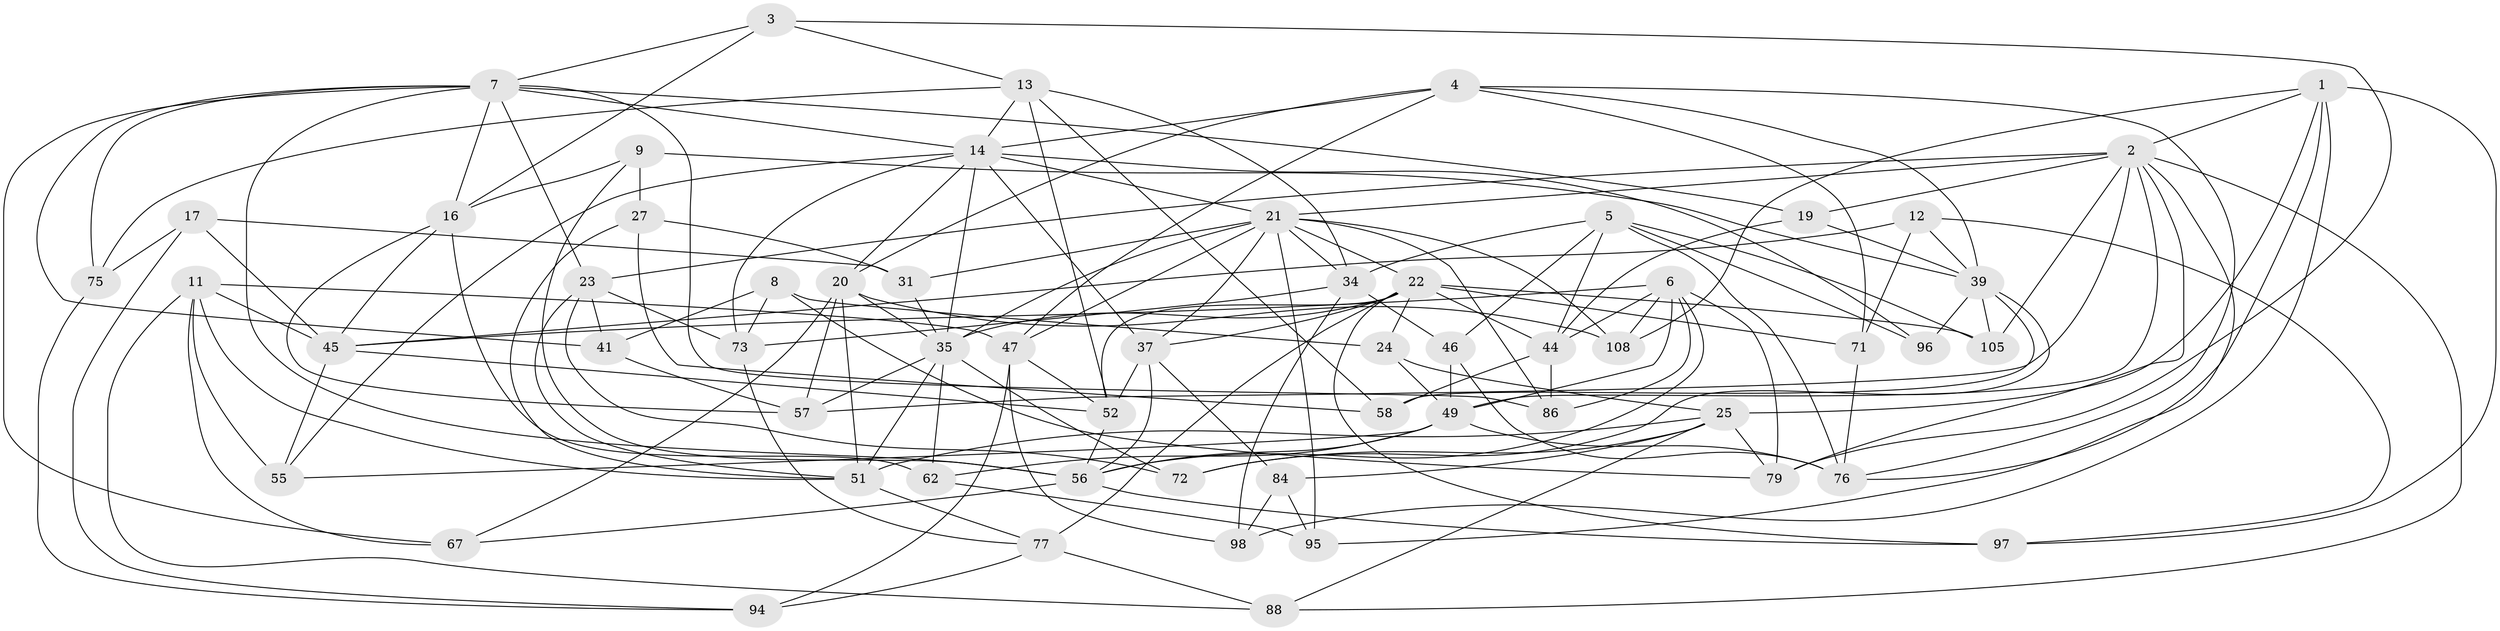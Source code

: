 // original degree distribution, {4: 1.0}
// Generated by graph-tools (version 1.1) at 2025/16/03/09/25 04:16:27]
// undirected, 59 vertices, 164 edges
graph export_dot {
graph [start="1"]
  node [color=gray90,style=filled];
  1 [super="+32+102"];
  2 [super="+68+63+10"];
  3;
  4 [super="+33"];
  5 [super="+115"];
  6 [super="+83+60"];
  7 [super="+54+87"];
  8;
  9;
  11 [super="+18+26"];
  12;
  13 [super="+43"];
  14 [super="+70+61"];
  16 [super="+28"];
  17;
  19;
  20 [super="+64+29"];
  21 [super="+109+40"];
  22 [super="+30+36"];
  23 [super="+81"];
  24;
  25 [super="+42+59"];
  27;
  31;
  34 [super="+48"];
  35 [super="+113+99"];
  37 [super="+50"];
  39 [super="+93+66"];
  41;
  44 [super="+101"];
  45 [super="+90+89"];
  46;
  47 [super="+92"];
  49 [super="+69+78"];
  51 [super="+106+85"];
  52 [super="+80"];
  55;
  56 [super="+100+65"];
  57 [super="+104"];
  58;
  62;
  67 [super="+112"];
  71;
  72;
  73 [super="+111"];
  75;
  76 [super="+114"];
  77 [super="+91"];
  79 [super="+110"];
  84;
  86;
  88;
  94;
  95;
  96;
  97;
  98;
  105;
  108;
  1 -- 76;
  1 -- 98;
  1 -- 108;
  1 -- 2 [weight=2];
  1 -- 97;
  1 -- 25 [weight=2];
  2 -- 105;
  2 -- 95;
  2 -- 23;
  2 -- 49;
  2 -- 79;
  2 -- 19;
  2 -- 21;
  2 -- 88;
  2 -- 57 [weight=2];
  3 -- 13;
  3 -- 16;
  3 -- 7;
  3 -- 79;
  4 -- 76;
  4 -- 47;
  4 -- 71;
  4 -- 14;
  4 -- 39;
  4 -- 20;
  5 -- 105;
  5 -- 46;
  5 -- 96;
  5 -- 44;
  5 -- 76;
  5 -- 34;
  6 -- 79 [weight=2];
  6 -- 49;
  6 -- 108;
  6 -- 56;
  6 -- 86;
  6 -- 45;
  6 -- 44;
  7 -- 19;
  7 -- 41;
  7 -- 16;
  7 -- 23;
  7 -- 86;
  7 -- 14;
  7 -- 75;
  7 -- 56;
  7 -- 67;
  8 -- 79;
  8 -- 41;
  8 -- 24;
  8 -- 73;
  9 -- 27;
  9 -- 16;
  9 -- 56;
  9 -- 39;
  11 -- 55;
  11 -- 88;
  11 -- 47;
  11 -- 51;
  11 -- 67 [weight=2];
  11 -- 45 [weight=2];
  12 -- 71;
  12 -- 97;
  12 -- 39;
  12 -- 45;
  13 -- 58;
  13 -- 75;
  13 -- 14;
  13 -- 52;
  13 -- 34;
  14 -- 96 [weight=2];
  14 -- 35 [weight=2];
  14 -- 20;
  14 -- 73 [weight=2];
  14 -- 55;
  14 -- 37;
  14 -- 21 [weight=2];
  16 -- 57;
  16 -- 62;
  16 -- 45;
  17 -- 75;
  17 -- 94;
  17 -- 45;
  17 -- 31;
  19 -- 39;
  19 -- 44;
  20 -- 67 [weight=2];
  20 -- 51;
  20 -- 35;
  20 -- 57;
  20 -- 108;
  21 -- 22;
  21 -- 31;
  21 -- 35;
  21 -- 95;
  21 -- 34;
  21 -- 37;
  21 -- 86;
  21 -- 108;
  21 -- 47;
  22 -- 44;
  22 -- 97;
  22 -- 35;
  22 -- 52;
  22 -- 37;
  22 -- 71;
  22 -- 24;
  22 -- 105;
  22 -- 77;
  23 -- 41;
  23 -- 72;
  23 -- 73;
  23 -- 51;
  24 -- 49;
  24 -- 25;
  25 -- 72;
  25 -- 88;
  25 -- 51;
  25 -- 84;
  25 -- 79;
  27 -- 58;
  27 -- 51;
  27 -- 31;
  31 -- 35;
  34 -- 98;
  34 -- 46;
  34 -- 73;
  35 -- 62;
  35 -- 72;
  35 -- 57;
  35 -- 51;
  37 -- 84;
  37 -- 56;
  37 -- 52;
  39 -- 96;
  39 -- 105;
  39 -- 72;
  39 -- 58;
  41 -- 57;
  44 -- 58;
  44 -- 86;
  45 -- 52;
  45 -- 55;
  46 -- 49;
  46 -- 76;
  47 -- 94;
  47 -- 98;
  47 -- 52;
  49 -- 76;
  49 -- 55;
  49 -- 56;
  49 -- 62;
  51 -- 77 [weight=2];
  52 -- 56;
  56 -- 97;
  56 -- 67;
  62 -- 95;
  71 -- 76;
  73 -- 77;
  75 -- 94;
  77 -- 88;
  77 -- 94;
  84 -- 95;
  84 -- 98;
}
